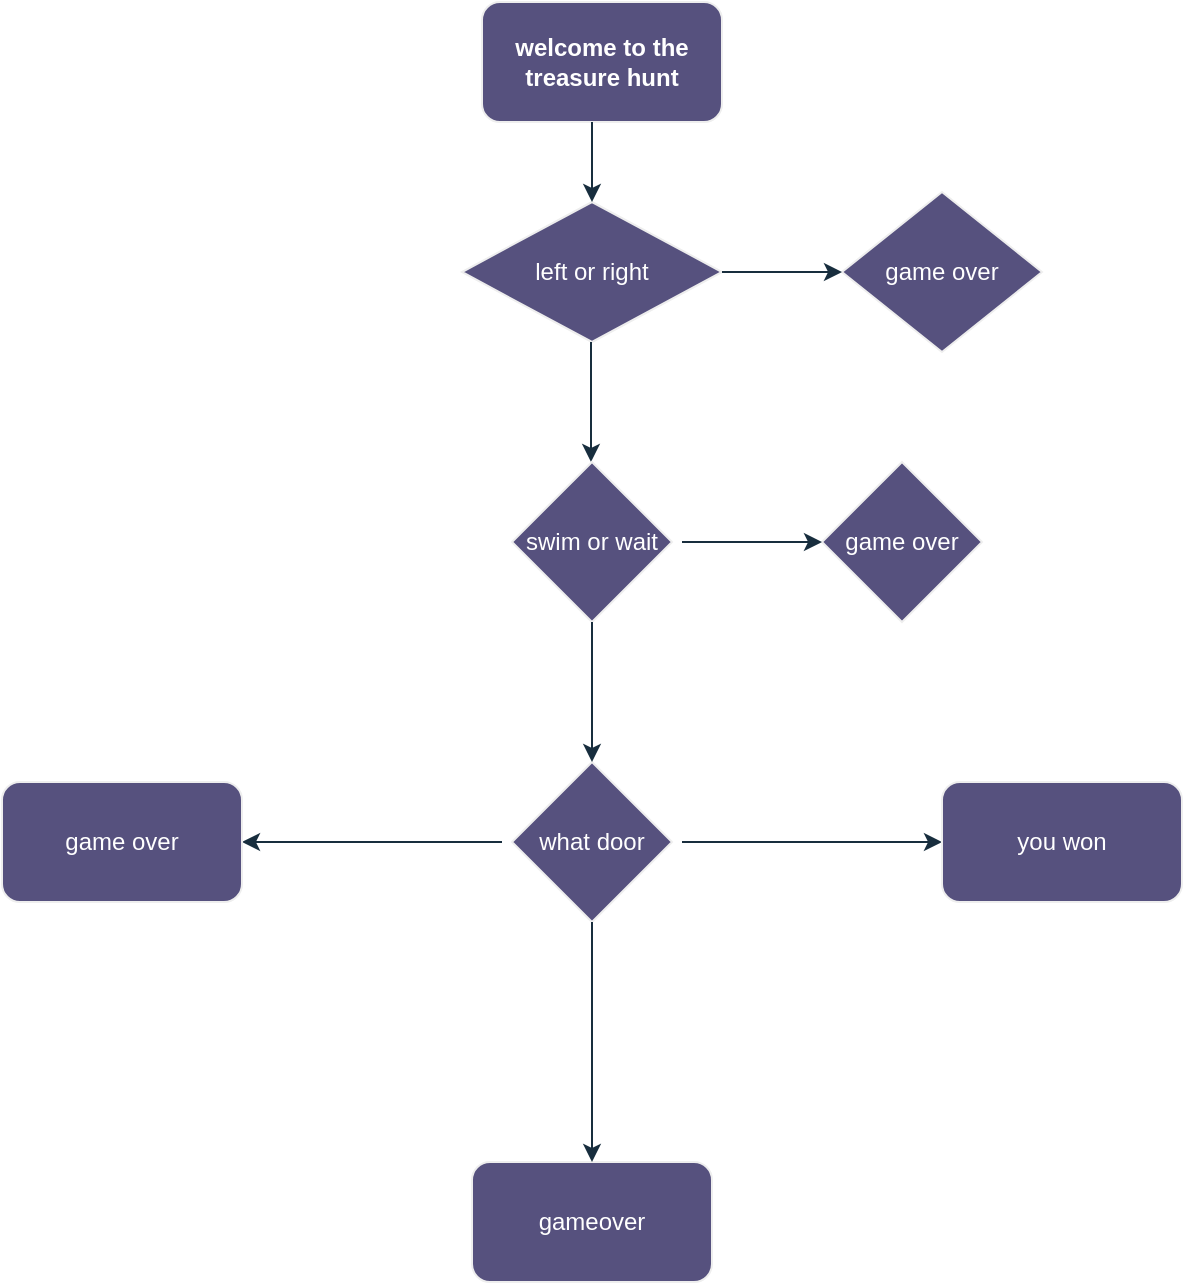 <mxfile version="25.0.3">
  <diagram name="Page-1" id="nI3cPbJXSqeGnb-wpEZ-">
    <mxGraphModel dx="1434" dy="772" grid="1" gridSize="10" guides="1" tooltips="1" connect="1" arrows="1" fold="1" page="1" pageScale="1" pageWidth="850" pageHeight="1100" math="0" shadow="0">
      <root>
        <mxCell id="0" />
        <mxCell id="1" parent="0" />
        <mxCell id="_z08glq9HX6NbwPmiF1c-23" value="gameover" style="rounded=1;whiteSpace=wrap;html=1;labelBackgroundColor=none;fillColor=#56517E;strokeColor=#EEEEEE;fontColor=#FFFFFF;" vertex="1" parent="1">
          <mxGeometry x="355" y="650" width="120" height="60" as="geometry" />
        </mxCell>
        <mxCell id="_z08glq9HX6NbwPmiF1c-1" value="welcome to the treasure hunt" style="rounded=1;whiteSpace=wrap;html=1;fontStyle=1;labelBackgroundColor=none;fillColor=#56517E;strokeColor=#EEEEEE;fontColor=#FFFFFF;" vertex="1" parent="1">
          <mxGeometry x="360" y="70" width="120" height="60" as="geometry" />
        </mxCell>
        <mxCell id="_z08glq9HX6NbwPmiF1c-3" value="left or right" style="rhombus;whiteSpace=wrap;html=1;labelBackgroundColor=none;fillColor=#56517E;strokeColor=#EEEEEE;fontColor=#FFFFFF;" vertex="1" parent="1">
          <mxGeometry x="350" y="170" width="130" height="70" as="geometry" />
        </mxCell>
        <mxCell id="_z08glq9HX6NbwPmiF1c-5" value="game over" style="rhombus;whiteSpace=wrap;html=1;labelBackgroundColor=none;fillColor=#56517E;strokeColor=#EEEEEE;fontColor=#FFFFFF;" vertex="1" parent="1">
          <mxGeometry x="540" y="165" width="100" height="80" as="geometry" />
        </mxCell>
        <mxCell id="_z08glq9HX6NbwPmiF1c-9" value="" style="endArrow=classic;html=1;rounded=0;entryX=0;entryY=0.5;entryDx=0;entryDy=0;exitX=1;exitY=0.5;exitDx=0;exitDy=0;labelBackgroundColor=none;fontColor=default;strokeColor=#182E3E;" edge="1" parent="1" source="_z08glq9HX6NbwPmiF1c-3" target="_z08glq9HX6NbwPmiF1c-5">
          <mxGeometry width="50" height="50" relative="1" as="geometry">
            <mxPoint x="470" y="230" as="sourcePoint" />
            <mxPoint x="520" y="180" as="targetPoint" />
          </mxGeometry>
        </mxCell>
        <mxCell id="_z08glq9HX6NbwPmiF1c-10" value="" style="endArrow=classic;html=1;rounded=0;entryX=0.5;entryY=0;entryDx=0;entryDy=0;labelBackgroundColor=none;fontColor=default;strokeColor=#182E3E;" edge="1" parent="1" target="_z08glq9HX6NbwPmiF1c-3">
          <mxGeometry width="50" height="50" relative="1" as="geometry">
            <mxPoint x="415" y="130" as="sourcePoint" />
            <mxPoint x="405" y="185" as="targetPoint" />
          </mxGeometry>
        </mxCell>
        <mxCell id="_z08glq9HX6NbwPmiF1c-11" value="" style="endArrow=classic;html=1;rounded=0;labelBackgroundColor=none;fontColor=default;strokeColor=#182E3E;" edge="1" parent="1">
          <mxGeometry width="50" height="50" relative="1" as="geometry">
            <mxPoint x="414.5" y="240" as="sourcePoint" />
            <mxPoint x="414.5" y="300" as="targetPoint" />
          </mxGeometry>
        </mxCell>
        <mxCell id="_z08glq9HX6NbwPmiF1c-12" value="swim or wait" style="rhombus;whiteSpace=wrap;html=1;labelBackgroundColor=none;fillColor=#56517E;strokeColor=#EEEEEE;fontColor=#FFFFFF;" vertex="1" parent="1">
          <mxGeometry x="375" y="300" width="80" height="80" as="geometry" />
        </mxCell>
        <mxCell id="_z08glq9HX6NbwPmiF1c-13" value="game over" style="rhombus;whiteSpace=wrap;html=1;labelBackgroundColor=none;fillColor=#56517E;strokeColor=#EEEEEE;fontColor=#FFFFFF;" vertex="1" parent="1">
          <mxGeometry x="530" y="300" width="80" height="80" as="geometry" />
        </mxCell>
        <mxCell id="_z08glq9HX6NbwPmiF1c-14" value="what door" style="rhombus;whiteSpace=wrap;html=1;labelBackgroundColor=none;fillColor=#56517E;strokeColor=#EEEEEE;fontColor=#FFFFFF;" vertex="1" parent="1">
          <mxGeometry x="375" y="450" width="80" height="80" as="geometry" />
        </mxCell>
        <mxCell id="_z08glq9HX6NbwPmiF1c-15" value="" style="endArrow=classic;html=1;rounded=0;entryX=0;entryY=0.5;entryDx=0;entryDy=0;labelBackgroundColor=none;fontColor=default;strokeColor=#182E3E;" edge="1" parent="1" target="_z08glq9HX6NbwPmiF1c-13">
          <mxGeometry width="50" height="50" relative="1" as="geometry">
            <mxPoint x="460" y="340" as="sourcePoint" />
            <mxPoint x="520" y="315" as="targetPoint" />
          </mxGeometry>
        </mxCell>
        <mxCell id="_z08glq9HX6NbwPmiF1c-16" value="" style="endArrow=classic;html=1;rounded=0;entryX=0.5;entryY=0;entryDx=0;entryDy=0;exitX=0.5;exitY=1;exitDx=0;exitDy=0;labelBackgroundColor=none;fontColor=default;strokeColor=#182E3E;" edge="1" parent="1" source="_z08glq9HX6NbwPmiF1c-12" target="_z08glq9HX6NbwPmiF1c-14">
          <mxGeometry width="50" height="50" relative="1" as="geometry">
            <mxPoint x="385" y="360" as="sourcePoint" />
            <mxPoint x="445" y="460" as="targetPoint" />
          </mxGeometry>
        </mxCell>
        <mxCell id="_z08glq9HX6NbwPmiF1c-18" value="" style="endArrow=classic;html=1;rounded=0;entryX=0;entryY=0.5;entryDx=0;entryDy=0;labelBackgroundColor=none;fontColor=default;strokeColor=#182E3E;" edge="1" parent="1" target="_z08glq9HX6NbwPmiF1c-22">
          <mxGeometry width="50" height="50" relative="1" as="geometry">
            <mxPoint x="460" y="490" as="sourcePoint" />
            <mxPoint x="510" y="450" as="targetPoint" />
          </mxGeometry>
        </mxCell>
        <mxCell id="_z08glq9HX6NbwPmiF1c-19" value="" style="endArrow=classic;html=1;rounded=0;entryX=1;entryY=0.5;entryDx=0;entryDy=0;labelBackgroundColor=none;fontColor=default;strokeColor=#182E3E;" edge="1" parent="1" target="_z08glq9HX6NbwPmiF1c-21">
          <mxGeometry width="50" height="50" relative="1" as="geometry">
            <mxPoint x="370" y="490" as="sourcePoint" />
            <mxPoint x="355" y="480" as="targetPoint" />
          </mxGeometry>
        </mxCell>
        <mxCell id="_z08glq9HX6NbwPmiF1c-20" value="" style="endArrow=classic;html=1;rounded=0;entryX=0.5;entryY=0;entryDx=0;entryDy=0;exitX=0.5;exitY=1;exitDx=0;exitDy=0;labelBackgroundColor=none;fontColor=default;strokeColor=#182E3E;" edge="1" parent="1" source="_z08glq9HX6NbwPmiF1c-14" target="_z08glq9HX6NbwPmiF1c-23">
          <mxGeometry width="50" height="50" relative="1" as="geometry">
            <mxPoint x="395" y="590" as="sourcePoint" />
            <mxPoint x="445" y="540" as="targetPoint" />
          </mxGeometry>
        </mxCell>
        <mxCell id="_z08glq9HX6NbwPmiF1c-21" value="game over" style="rounded=1;whiteSpace=wrap;html=1;labelBackgroundColor=none;fillColor=#56517E;strokeColor=#EEEEEE;fontColor=#FFFFFF;" vertex="1" parent="1">
          <mxGeometry x="120" y="460" width="120" height="60" as="geometry" />
        </mxCell>
        <mxCell id="_z08glq9HX6NbwPmiF1c-22" value="you won" style="rounded=1;whiteSpace=wrap;html=1;labelBackgroundColor=none;fillColor=#56517E;strokeColor=#EEEEEE;fontColor=#FFFFFF;" vertex="1" parent="1">
          <mxGeometry x="590" y="460" width="120" height="60" as="geometry" />
        </mxCell>
      </root>
    </mxGraphModel>
  </diagram>
</mxfile>
